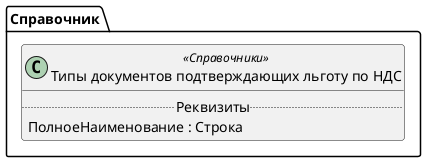 ﻿@startuml ТипыДокументовПодтверждающихЛьготуНДС
'!include templates.wsd
'..\include templates.wsd
class Справочник.ТипыДокументовПодтверждающихЛьготуНДС as "Типы документов подтверждающих льготу по НДС" <<Справочники>>
{
..Реквизиты..
ПолноеНаименование : Строка
}
@enduml
